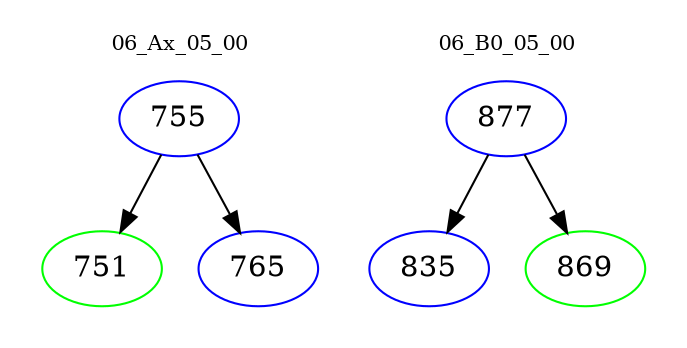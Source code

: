 digraph{
subgraph cluster_0 {
color = white
label = "06_Ax_05_00";
fontsize=10;
T0_755 [label="755", color="blue"]
T0_755 -> T0_751 [color="black"]
T0_751 [label="751", color="green"]
T0_755 -> T0_765 [color="black"]
T0_765 [label="765", color="blue"]
}
subgraph cluster_1 {
color = white
label = "06_B0_05_00";
fontsize=10;
T1_877 [label="877", color="blue"]
T1_877 -> T1_835 [color="black"]
T1_835 [label="835", color="blue"]
T1_877 -> T1_869 [color="black"]
T1_869 [label="869", color="green"]
}
}
